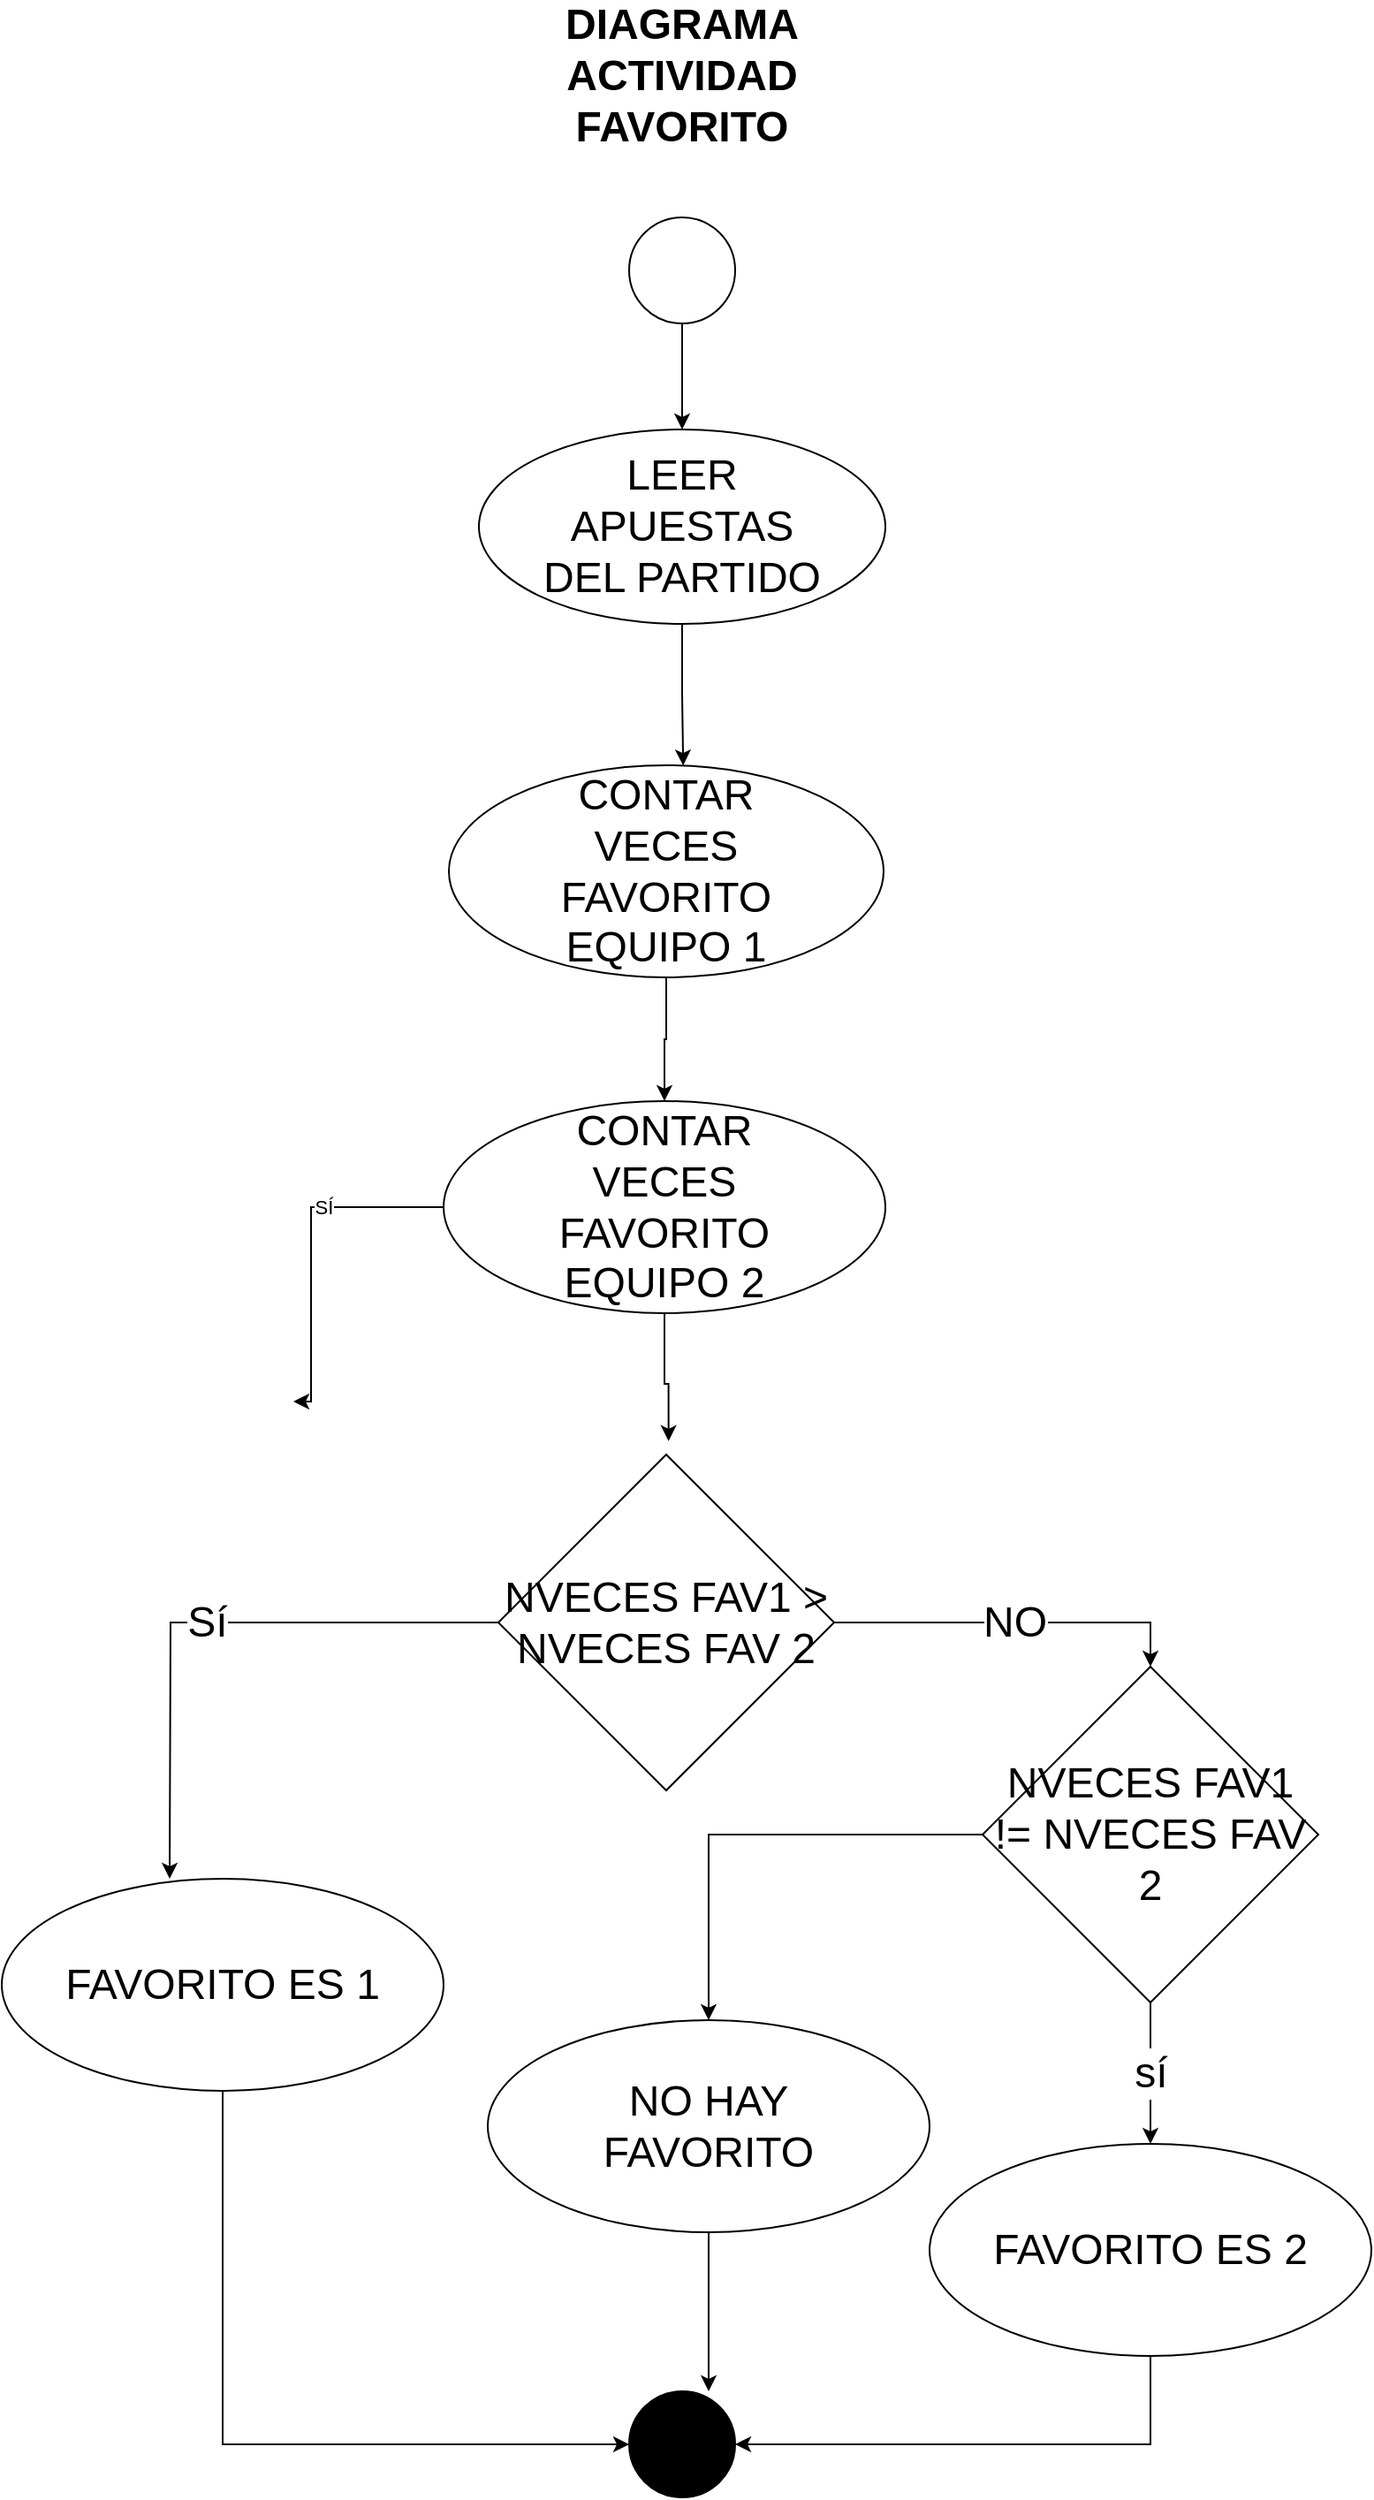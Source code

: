<mxfile version="22.1.2" type="device">
  <diagram name="Página-1" id="vIb05q95AwEEab2D8oPu">
    <mxGraphModel dx="1723" dy="927" grid="1" gridSize="10" guides="1" tooltips="1" connect="1" arrows="1" fold="1" page="1" pageScale="1" pageWidth="827" pageHeight="1169" math="0" shadow="0">
      <root>
        <mxCell id="0" />
        <mxCell id="1" parent="0" />
        <mxCell id="QFyRYO7LMgXpalHDA8_H-1" value="&lt;font style=&quot;font-size: 24px;&quot;&gt;&lt;b&gt;DIAGRAMA ACTIVIDAD FAVORITO&lt;/b&gt;&lt;/font&gt;" style="text;html=1;strokeColor=none;fillColor=none;align=center;verticalAlign=middle;whiteSpace=wrap;rounded=0;" vertex="1" parent="1">
          <mxGeometry x="320" y="100" width="200" height="20" as="geometry" />
        </mxCell>
        <mxCell id="QFyRYO7LMgXpalHDA8_H-2" value="" style="ellipse;whiteSpace=wrap;html=1;aspect=fixed;fillColor=#000000;" vertex="1" parent="1">
          <mxGeometry x="390" y="1420" width="60" height="60" as="geometry" />
        </mxCell>
        <mxCell id="QFyRYO7LMgXpalHDA8_H-5" style="edgeStyle=orthogonalEdgeStyle;rounded=0;orthogonalLoop=1;jettySize=auto;html=1;entryX=0.5;entryY=0;entryDx=0;entryDy=0;" edge="1" parent="1" source="QFyRYO7LMgXpalHDA8_H-3" target="QFyRYO7LMgXpalHDA8_H-4">
          <mxGeometry relative="1" as="geometry" />
        </mxCell>
        <mxCell id="QFyRYO7LMgXpalHDA8_H-3" value="" style="ellipse;whiteSpace=wrap;html=1;aspect=fixed;" vertex="1" parent="1">
          <mxGeometry x="390" y="190" width="60" height="60" as="geometry" />
        </mxCell>
        <mxCell id="QFyRYO7LMgXpalHDA8_H-4" value="&lt;font style=&quot;font-size: 24px;&quot;&gt;LEER&lt;br&gt;APUESTAS&lt;br&gt;DEL PARTIDO&lt;/font&gt;" style="ellipse;whiteSpace=wrap;html=1;" vertex="1" parent="1">
          <mxGeometry x="305" y="310" width="230" height="110" as="geometry" />
        </mxCell>
        <mxCell id="QFyRYO7LMgXpalHDA8_H-10" style="edgeStyle=orthogonalEdgeStyle;rounded=0;orthogonalLoop=1;jettySize=auto;html=1;exitX=0.5;exitY=1;exitDx=0;exitDy=0;entryX=0.5;entryY=0;entryDx=0;entryDy=0;" edge="1" parent="1" source="QFyRYO7LMgXpalHDA8_H-6" target="QFyRYO7LMgXpalHDA8_H-11">
          <mxGeometry relative="1" as="geometry">
            <mxPoint x="413.0" y="670.0" as="targetPoint" />
          </mxGeometry>
        </mxCell>
        <mxCell id="QFyRYO7LMgXpalHDA8_H-6" value="&lt;span style=&quot;font-size: 24px;&quot;&gt;CONTAR&lt;br&gt;VECES&lt;br&gt;FAVORITO&lt;br&gt;EQUIPO 1&lt;br&gt;&lt;/span&gt;" style="ellipse;whiteSpace=wrap;html=1;" vertex="1" parent="1">
          <mxGeometry x="288" y="500" width="246" height="120" as="geometry" />
        </mxCell>
        <mxCell id="QFyRYO7LMgXpalHDA8_H-8" value="SÍ" style="edgeStyle=orthogonalEdgeStyle;rounded=0;orthogonalLoop=1;jettySize=auto;html=1;" edge="1" parent="1" target="QFyRYO7LMgXpalHDA8_H-9">
          <mxGeometry relative="1" as="geometry">
            <mxPoint x="200" y="860.0" as="targetPoint" />
            <mxPoint x="343.0" y="750.0" as="sourcePoint" />
            <Array as="points">
              <mxPoint x="210" y="750" />
            </Array>
          </mxGeometry>
        </mxCell>
        <mxCell id="QFyRYO7LMgXpalHDA8_H-11" value="&lt;span style=&quot;font-size: 24px;&quot;&gt;CONTAR&lt;br&gt;VECES&lt;br&gt;FAVORITO&lt;br&gt;EQUIPO 2&lt;br&gt;&lt;/span&gt;" style="ellipse;whiteSpace=wrap;html=1;" vertex="1" parent="1">
          <mxGeometry x="285" y="690" width="250" height="120" as="geometry" />
        </mxCell>
        <mxCell id="QFyRYO7LMgXpalHDA8_H-12" style="edgeStyle=orthogonalEdgeStyle;rounded=0;orthogonalLoop=1;jettySize=auto;html=1;entryX=0.539;entryY=0.001;entryDx=0;entryDy=0;entryPerimeter=0;" edge="1" parent="1" source="QFyRYO7LMgXpalHDA8_H-4" target="QFyRYO7LMgXpalHDA8_H-6">
          <mxGeometry relative="1" as="geometry" />
        </mxCell>
        <mxCell id="QFyRYO7LMgXpalHDA8_H-17" value="&lt;font style=&quot;font-size: 24px;&quot;&gt;Sí&lt;/font&gt;" style="edgeStyle=orthogonalEdgeStyle;rounded=0;orthogonalLoop=1;jettySize=auto;html=1;" edge="1" parent="1" source="QFyRYO7LMgXpalHDA8_H-15">
          <mxGeometry relative="1" as="geometry">
            <mxPoint x="130" y="1130.0" as="targetPoint" />
          </mxGeometry>
        </mxCell>
        <mxCell id="QFyRYO7LMgXpalHDA8_H-19" value="&lt;font style=&quot;font-size: 24px;&quot;&gt;NO&lt;/font&gt;" style="edgeStyle=orthogonalEdgeStyle;rounded=0;orthogonalLoop=1;jettySize=auto;html=1;entryX=0.5;entryY=0;entryDx=0;entryDy=0;" edge="1" parent="1" source="QFyRYO7LMgXpalHDA8_H-15" target="QFyRYO7LMgXpalHDA8_H-21">
          <mxGeometry relative="1" as="geometry">
            <mxPoint x="690" y="1050" as="targetPoint" />
          </mxGeometry>
        </mxCell>
        <mxCell id="QFyRYO7LMgXpalHDA8_H-15" value="&lt;font style=&quot;font-size: 24px;&quot;&gt;NVECES FAV1 &amp;gt; NVECES FAV 2&lt;/font&gt;" style="rhombus;whiteSpace=wrap;html=1;" vertex="1" parent="1">
          <mxGeometry x="316" y="890" width="190" height="190" as="geometry" />
        </mxCell>
        <mxCell id="QFyRYO7LMgXpalHDA8_H-16" style="edgeStyle=orthogonalEdgeStyle;rounded=0;orthogonalLoop=1;jettySize=auto;html=1;entryX=0.507;entryY=-0.04;entryDx=0;entryDy=0;entryPerimeter=0;" edge="1" parent="1" source="QFyRYO7LMgXpalHDA8_H-11" target="QFyRYO7LMgXpalHDA8_H-15">
          <mxGeometry relative="1" as="geometry" />
        </mxCell>
        <mxCell id="QFyRYO7LMgXpalHDA8_H-26" style="edgeStyle=orthogonalEdgeStyle;rounded=0;orthogonalLoop=1;jettySize=auto;html=1;exitX=0.5;exitY=1;exitDx=0;exitDy=0;" edge="1" parent="1" source="QFyRYO7LMgXpalHDA8_H-18" target="QFyRYO7LMgXpalHDA8_H-2">
          <mxGeometry relative="1" as="geometry">
            <Array as="points">
              <mxPoint x="160" y="1450" />
            </Array>
          </mxGeometry>
        </mxCell>
        <mxCell id="QFyRYO7LMgXpalHDA8_H-18" value="&lt;span style=&quot;font-size: 24px;&quot;&gt;FAVORITO ES 1&lt;br&gt;&lt;/span&gt;" style="ellipse;whiteSpace=wrap;html=1;" vertex="1" parent="1">
          <mxGeometry x="35" y="1130" width="250" height="120" as="geometry" />
        </mxCell>
        <mxCell id="QFyRYO7LMgXpalHDA8_H-28" style="edgeStyle=orthogonalEdgeStyle;rounded=0;orthogonalLoop=1;jettySize=auto;html=1;entryX=1;entryY=0.5;entryDx=0;entryDy=0;exitX=0.5;exitY=1;exitDx=0;exitDy=0;" edge="1" parent="1" source="QFyRYO7LMgXpalHDA8_H-20" target="QFyRYO7LMgXpalHDA8_H-2">
          <mxGeometry relative="1" as="geometry" />
        </mxCell>
        <mxCell id="QFyRYO7LMgXpalHDA8_H-20" value="&lt;span style=&quot;font-size: 24px;&quot;&gt;FAVORITO ES 2&lt;br&gt;&lt;/span&gt;" style="ellipse;whiteSpace=wrap;html=1;" vertex="1" parent="1">
          <mxGeometry x="560" y="1280" width="250" height="120" as="geometry" />
        </mxCell>
        <mxCell id="QFyRYO7LMgXpalHDA8_H-22" value="&lt;font style=&quot;font-size: 24px;&quot;&gt;sí&lt;/font&gt;" style="edgeStyle=orthogonalEdgeStyle;rounded=0;orthogonalLoop=1;jettySize=auto;html=1;" edge="1" parent="1" source="QFyRYO7LMgXpalHDA8_H-21" target="QFyRYO7LMgXpalHDA8_H-20">
          <mxGeometry relative="1" as="geometry" />
        </mxCell>
        <mxCell id="QFyRYO7LMgXpalHDA8_H-25" style="edgeStyle=orthogonalEdgeStyle;rounded=0;orthogonalLoop=1;jettySize=auto;html=1;" edge="1" parent="1" source="QFyRYO7LMgXpalHDA8_H-21" target="QFyRYO7LMgXpalHDA8_H-24">
          <mxGeometry relative="1" as="geometry" />
        </mxCell>
        <mxCell id="QFyRYO7LMgXpalHDA8_H-21" value="&lt;font style=&quot;font-size: 24px;&quot;&gt;NVECES FAV1 != NVECES FAV 2&lt;/font&gt;" style="rhombus;whiteSpace=wrap;html=1;" vertex="1" parent="1">
          <mxGeometry x="590" y="1010" width="190" height="190" as="geometry" />
        </mxCell>
        <mxCell id="QFyRYO7LMgXpalHDA8_H-24" value="&lt;span style=&quot;font-size: 24px;&quot;&gt;NO HAY&lt;br&gt;FAVORITO&lt;br&gt;&lt;/span&gt;" style="ellipse;whiteSpace=wrap;html=1;" vertex="1" parent="1">
          <mxGeometry x="310" y="1210" width="250" height="120" as="geometry" />
        </mxCell>
        <mxCell id="QFyRYO7LMgXpalHDA8_H-27" style="edgeStyle=orthogonalEdgeStyle;rounded=0;orthogonalLoop=1;jettySize=auto;html=1;entryX=0.75;entryY=0;entryDx=0;entryDy=0;entryPerimeter=0;" edge="1" parent="1" source="QFyRYO7LMgXpalHDA8_H-24" target="QFyRYO7LMgXpalHDA8_H-2">
          <mxGeometry relative="1" as="geometry" />
        </mxCell>
      </root>
    </mxGraphModel>
  </diagram>
</mxfile>
